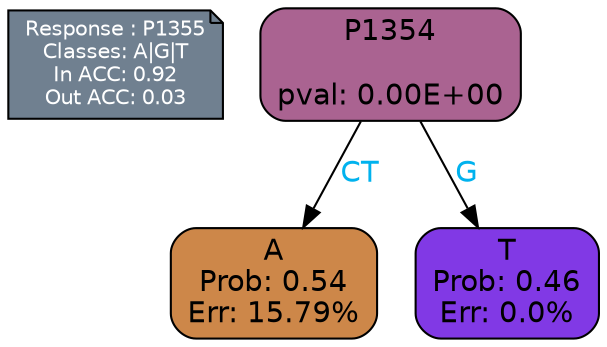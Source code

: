 digraph Tree {
node [shape=box, style="filled, rounded", color="black", fontname=helvetica] ;
graph [ranksep=equally, splines=polylines, bgcolor=transparent, dpi=600] ;
edge [fontname=helvetica] ;
LEGEND [label="Response : P1355
Classes: A|G|T
In ACC: 0.92
Out ACC: 0.03
",shape=note,align=left,style=filled,fillcolor="slategray",fontcolor="white",fontsize=10];1 [label="P1354

pval: 0.00E+00", fillcolor="#aa6391"] ;
2 [label="A
Prob: 0.54
Err: 15.79%", fillcolor="#cd8749"] ;
3 [label="T
Prob: 0.46
Err: 0.0%", fillcolor="#8139e5"] ;
1 -> 2 [label="CT",fontcolor=deepskyblue2] ;
1 -> 3 [label="G",fontcolor=deepskyblue2] ;
{rank = same; 2;3;}{rank = same; LEGEND;1;}}